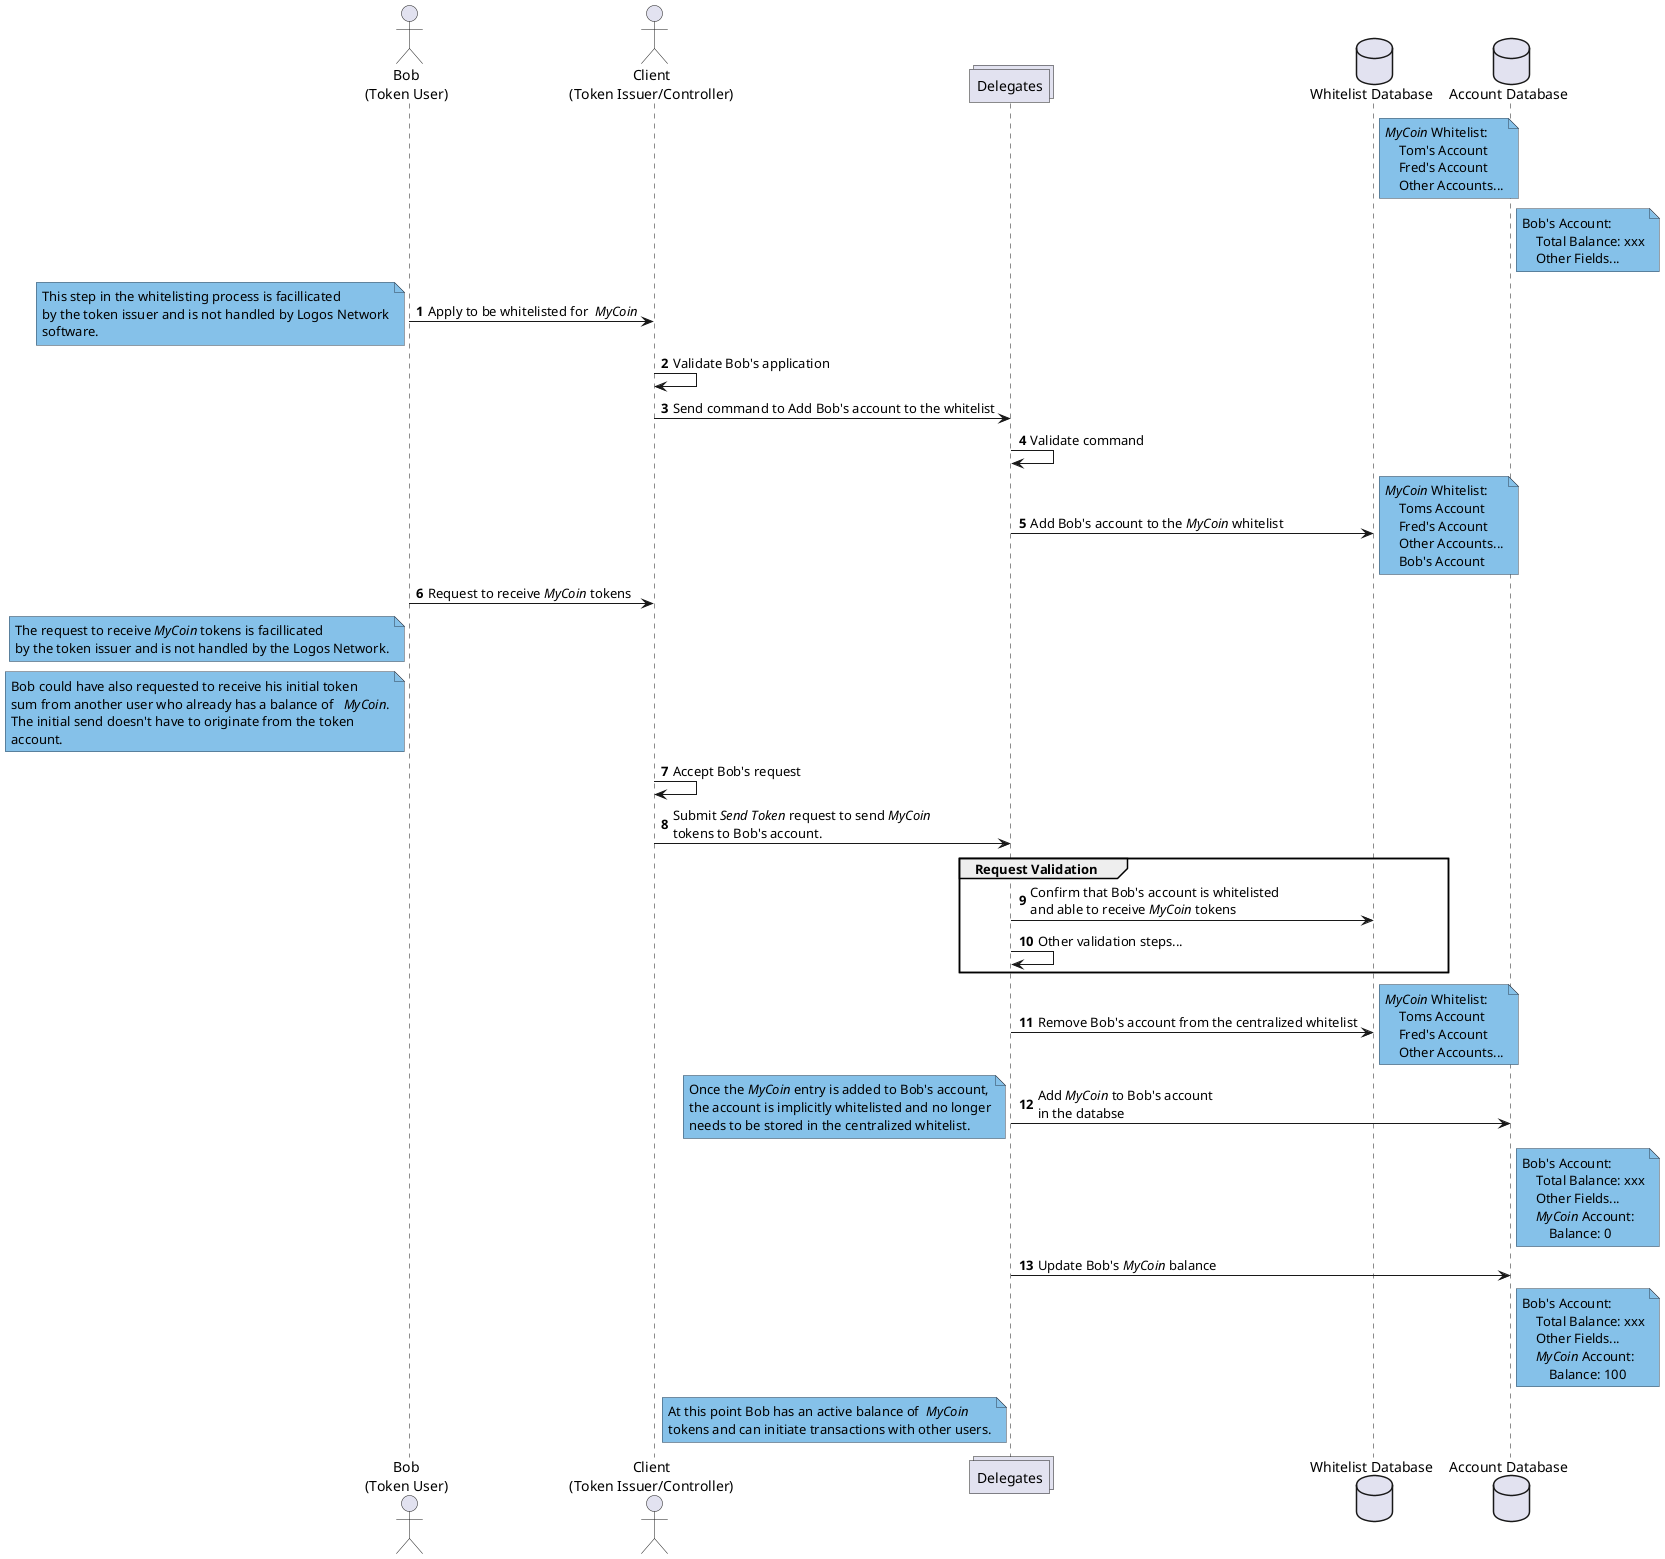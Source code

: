 @startuml

autonumber

skinparam NoteBackgroundColor #85C1E9
skinparam NoteBorderColor #2C3E50

actor "Bob\n(Token User)" as tu
actor "Client\n(Token Issuer/Controller)" as ti
collections "Delegates" as d
database "Whitelist Database" as wl
note right of wl
    //MyCoin// Whitelist:
        Tom's Account
        Fred's Account
        Other Accounts...
end note
database "Account Database" as db
note right of db
    Bob's Account:
        Total Balance: xxx
        Other Fields...
end note

tu -> ti : Apply to be whitelisted for  //MyCoin//
note left
    This step in the whitelisting process is facillicated
    by the token issuer and is not handled by Logos Network
    software.
end note

ti -> ti : Validate Bob's application

ti -> d : Send command to Add Bob's account to the whitelist
d -> d : Validate command
d -> wl : Add Bob's account to the //MyCoin// whitelist
note right
    //MyCoin// Whitelist:
        Toms Account
        Fred's Account
        Other Accounts...
        Bob's Account
end note

tu -> ti : Request to receive //MyCoin// tokens
note left of tu
    The request to receive //MyCoin// tokens is facillicated
    by the token issuer and is not handled by the Logos Network.
end note

note left of tu
    Bob could have also requested to receive his initial token
    sum from another user who already has a balance of   //MyCoin//.
    The initial send doesn't have to originate from the token
    account.
end note

ti -> ti : Accept Bob's request

ti -> d : Submit //Send Token// request to send //MyCoin//\n\
tokens to Bob's account.

group Request Validation
    d -> wl : Confirm that Bob's account is whitelisted\nand able to receive\
 //MyCoin// tokens
    d -> d : Other validation steps...
end
d -> wl : Remove Bob's account from the centralized whitelist
note right
    //MyCoin// Whitelist:
        Toms Account
        Fred's Account
        Other Accounts...
end note

d -> db : Add //MyCoin// to Bob's account\nin the databse
note left
    Once the //MyCoin// entry is added to Bob's account,
    the account is implicitly whitelisted and no longer
    needs to be stored in the centralized whitelist.
end note
note right of db
Bob's Account:
    Total Balance: xxx
    Other Fields...
    //MyCoin// Account:
        Balance: 0
end note

d -> db : Update Bob's //MyCoin// balance
note right of db
Bob's Account:
    Total Balance: xxx
    Other Fields...
    //MyCoin// Account:
        Balance: 100
end note

note left of d
    At this point Bob has an active balance of  //MyCoin//
    tokens and can initiate transactions with other users.
end note
@enduml
